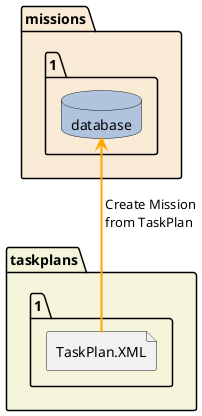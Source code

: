 @startuml Overview
folder taskplans #Beige{
   folder "1" as tp1 {
      file taskplan as "TaskPlan.XML"
   }
}
folder missions #AntiqueWhite{
   folder m1 as "1" {
      database database  #LightSteelBlue
   }
}

taskplan -[bold]up-> database #Orange : " Create Mission\nfrom TaskPlan"
@enduml